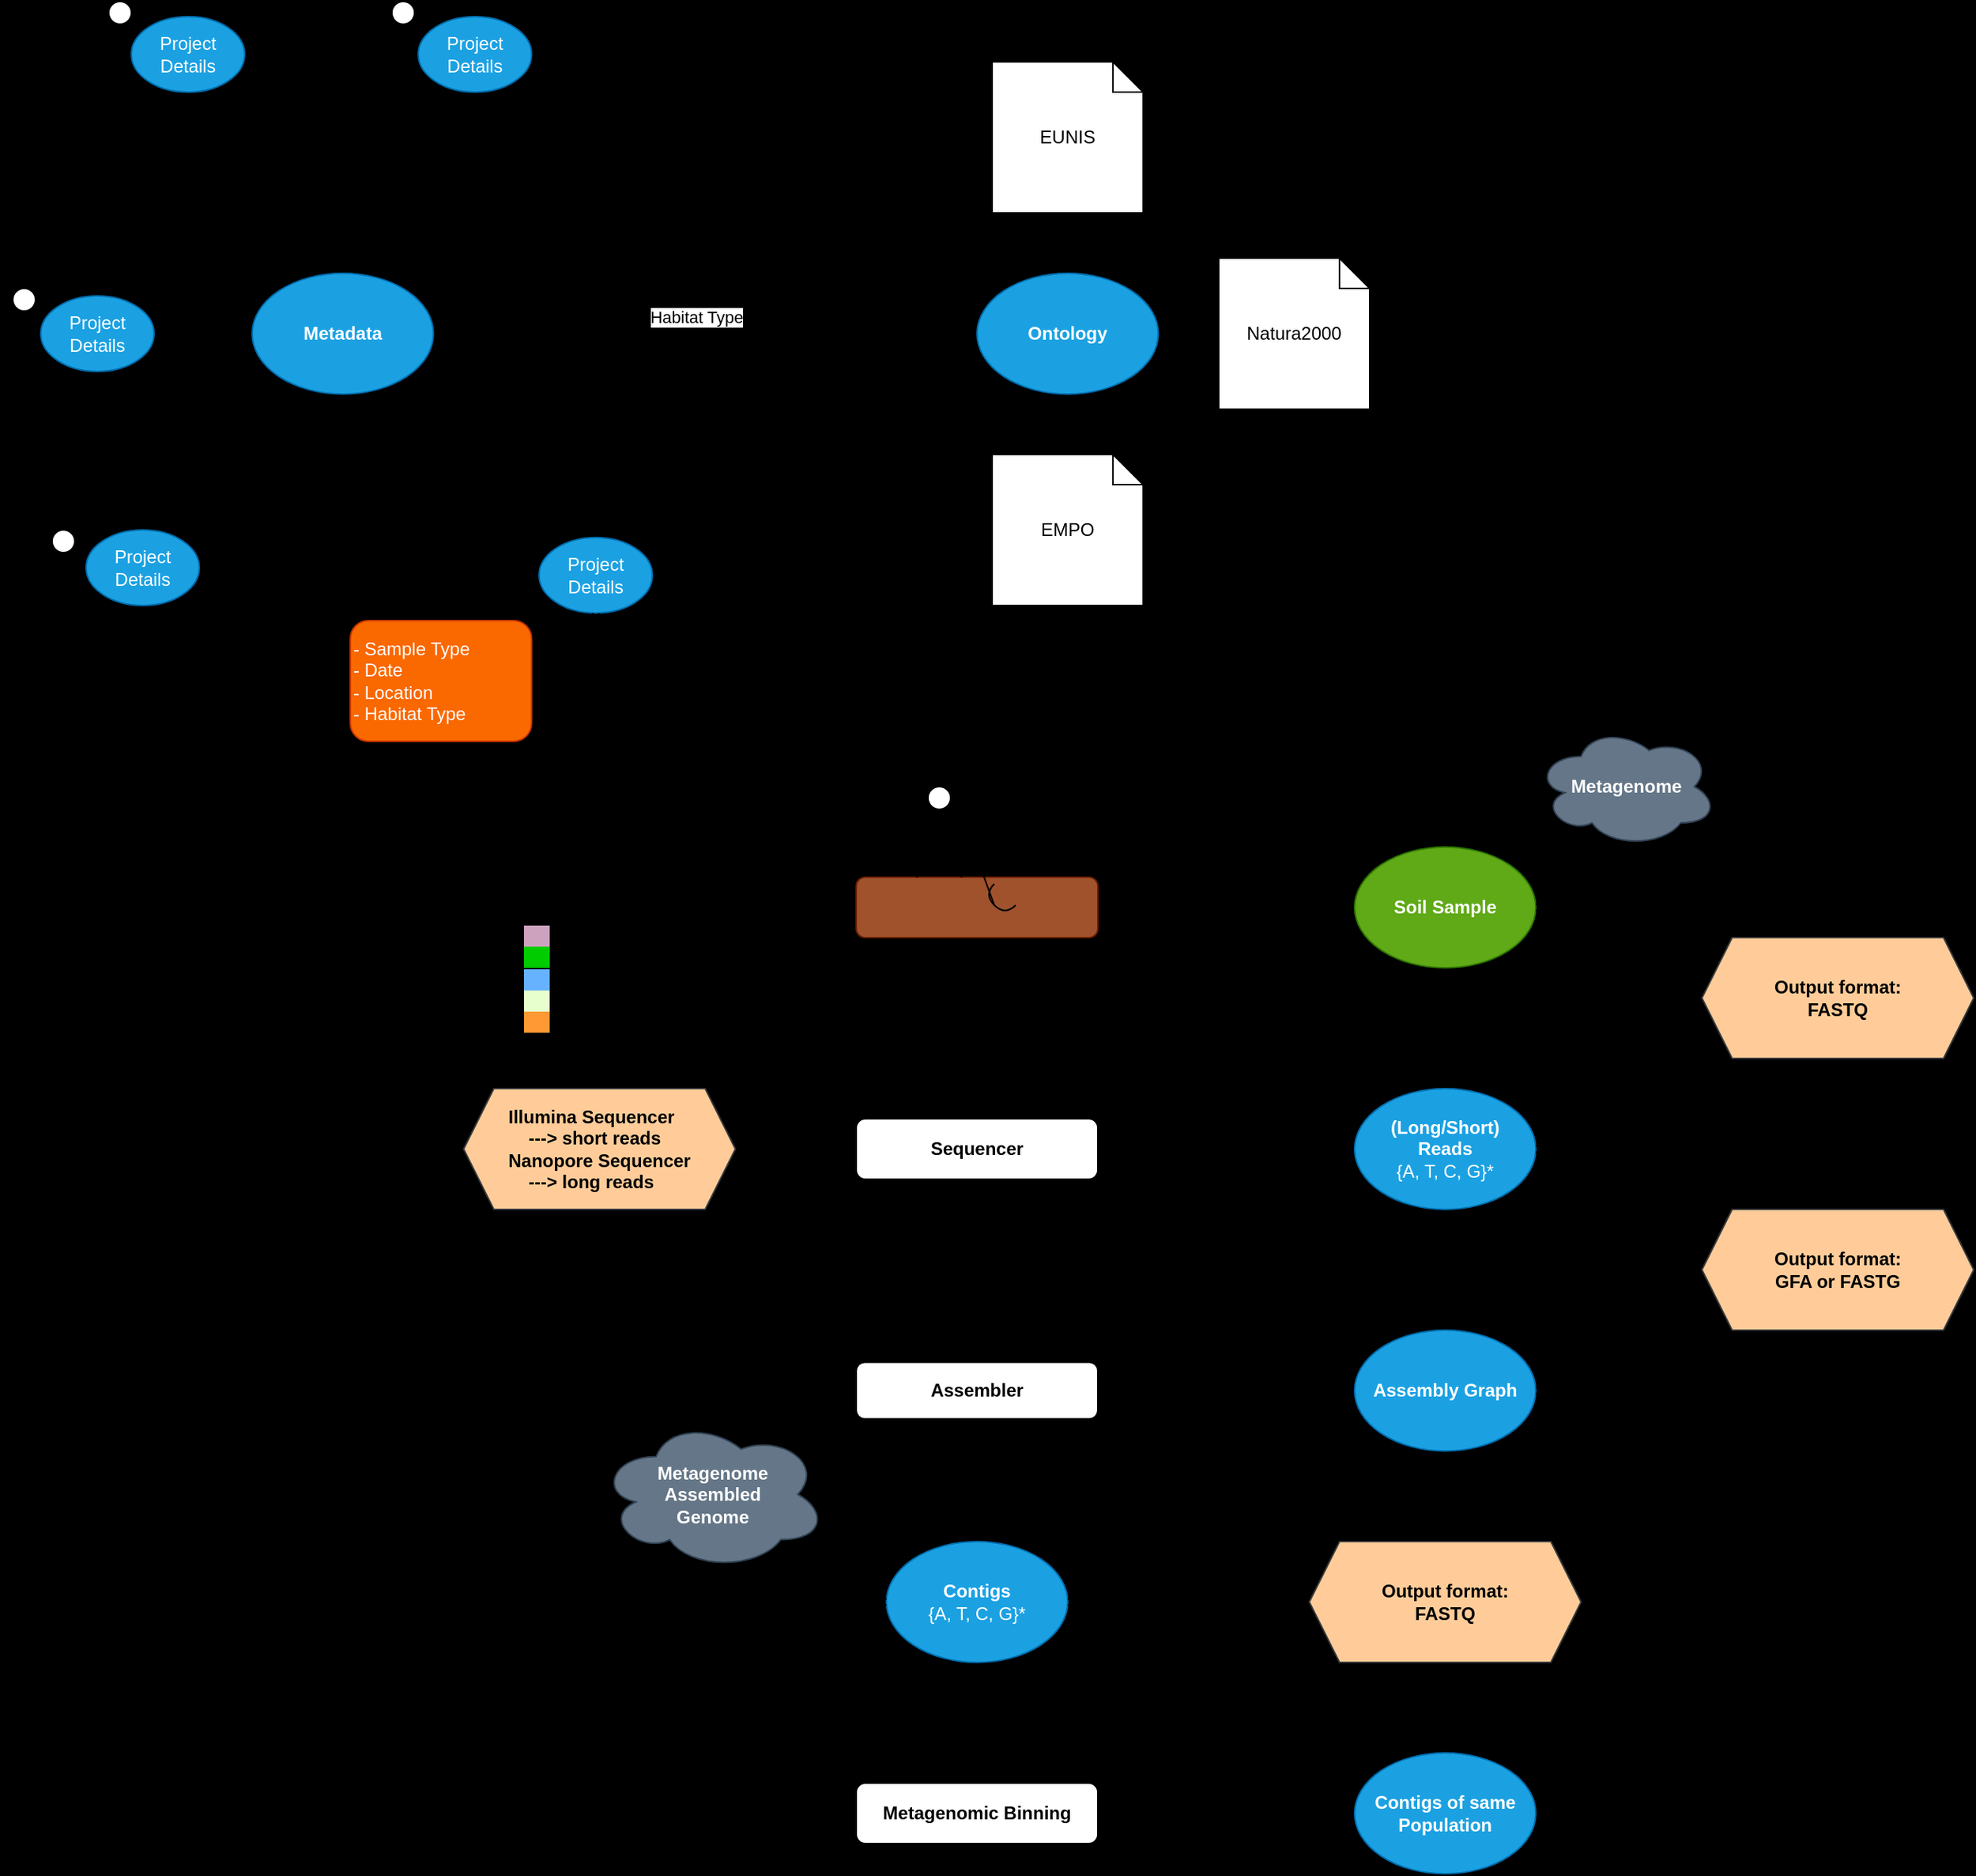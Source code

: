 <mxfile>
    <diagram id="C5RBs43oDa-KdzZeNtuy" name="Page-1">
        <mxGraphModel dx="1775" dy="1609" grid="1" gridSize="10" guides="1" tooltips="1" connect="1" arrows="1" fold="1" page="0" pageScale="1" pageWidth="827" pageHeight="1169" background="#000000" math="0" shadow="0">
            <root>
                <mxCell id="WIyWlLk6GJQsqaUBKTNV-0"/>
                <mxCell id="WIyWlLk6GJQsqaUBKTNV-1" parent="WIyWlLk6GJQsqaUBKTNV-0"/>
                <mxCell id="2fpuocFONdNeKfU6D-4X-15" style="edgeStyle=orthogonalEdgeStyle;rounded=0;orthogonalLoop=1;jettySize=auto;html=1;entryX=0;entryY=0.5;entryDx=0;entryDy=0;" parent="WIyWlLk6GJQsqaUBKTNV-1" source="WIyWlLk6GJQsqaUBKTNV-3" target="2fpuocFONdNeKfU6D-4X-12" edge="1">
                    <mxGeometry relative="1" as="geometry"/>
                </mxCell>
                <mxCell id="WIyWlLk6GJQsqaUBKTNV-3" value="" style="rounded=1;whiteSpace=wrap;html=1;fontSize=12;glass=0;strokeWidth=1;shadow=0;fillColor=#a0522d;fontColor=#ffffff;strokeColor=#6D1F00;" parent="WIyWlLk6GJQsqaUBKTNV-1" vertex="1">
                    <mxGeometry x="-40" y="40" width="160" height="40" as="geometry"/>
                </mxCell>
                <mxCell id="2fpuocFONdNeKfU6D-4X-17" style="edgeStyle=orthogonalEdgeStyle;rounded=0;orthogonalLoop=1;jettySize=auto;html=1;entryX=0;entryY=0.5;entryDx=0;entryDy=0;" parent="WIyWlLk6GJQsqaUBKTNV-1" source="WIyWlLk6GJQsqaUBKTNV-7" target="2fpuocFONdNeKfU6D-4X-13" edge="1">
                    <mxGeometry relative="1" as="geometry"/>
                </mxCell>
                <mxCell id="WIyWlLk6GJQsqaUBKTNV-7" value="Sequencer" style="rounded=1;whiteSpace=wrap;html=1;fontSize=12;glass=0;strokeWidth=1;shadow=0;fontStyle=1" parent="WIyWlLk6GJQsqaUBKTNV-1" vertex="1">
                    <mxGeometry x="-40" y="200" width="160" height="40" as="geometry"/>
                </mxCell>
                <mxCell id="-iJnX53TUhFI8j9bGqsz-6" style="edgeStyle=orthogonalEdgeStyle;rounded=0;orthogonalLoop=1;jettySize=auto;html=1;entryX=0.5;entryY=0;entryDx=0;entryDy=0;" parent="WIyWlLk6GJQsqaUBKTNV-1" source="WIyWlLk6GJQsqaUBKTNV-11" target="2fpuocFONdNeKfU6D-4X-14" edge="1">
                    <mxGeometry relative="1" as="geometry"/>
                </mxCell>
                <mxCell id="-iJnX53TUhFI8j9bGqsz-8" style="edgeStyle=orthogonalEdgeStyle;rounded=0;orthogonalLoop=1;jettySize=auto;html=1;entryX=0;entryY=0.5;entryDx=0;entryDy=0;" parent="WIyWlLk6GJQsqaUBKTNV-1" source="WIyWlLk6GJQsqaUBKTNV-11" target="-iJnX53TUhFI8j9bGqsz-7" edge="1">
                    <mxGeometry relative="1" as="geometry"/>
                </mxCell>
                <mxCell id="WIyWlLk6GJQsqaUBKTNV-11" value="Assembler" style="rounded=1;whiteSpace=wrap;html=1;fontSize=12;glass=0;strokeWidth=1;shadow=0;fontStyle=1" parent="WIyWlLk6GJQsqaUBKTNV-1" vertex="1">
                    <mxGeometry x="-40" y="361.25" width="160" height="37.5" as="geometry"/>
                </mxCell>
                <mxCell id="2fpuocFONdNeKfU6D-4X-25" style="edgeStyle=orthogonalEdgeStyle;rounded=0;orthogonalLoop=1;jettySize=auto;html=1;entryX=0;entryY=0.5;entryDx=0;entryDy=0;" parent="WIyWlLk6GJQsqaUBKTNV-1" source="2fpuocFONdNeKfU6D-4X-8" target="2fpuocFONdNeKfU6D-4X-24" edge="1">
                    <mxGeometry relative="1" as="geometry"/>
                </mxCell>
                <mxCell id="2fpuocFONdNeKfU6D-4X-8" value="Metagenomic Binning" style="rounded=1;whiteSpace=wrap;html=1;fontSize=12;glass=0;strokeWidth=1;shadow=0;fontStyle=1" parent="WIyWlLk6GJQsqaUBKTNV-1" vertex="1">
                    <mxGeometry x="-40" y="640" width="160" height="40" as="geometry"/>
                </mxCell>
                <mxCell id="2fpuocFONdNeKfU6D-4X-16" style="edgeStyle=orthogonalEdgeStyle;rounded=0;orthogonalLoop=1;jettySize=auto;html=1;entryX=0.5;entryY=0;entryDx=0;entryDy=0;" parent="WIyWlLk6GJQsqaUBKTNV-1" source="2fpuocFONdNeKfU6D-4X-12" target="WIyWlLk6GJQsqaUBKTNV-7" edge="1">
                    <mxGeometry relative="1" as="geometry">
                        <Array as="points">
                            <mxPoint x="350" y="140"/>
                            <mxPoint x="40" y="140"/>
                        </Array>
                    </mxGeometry>
                </mxCell>
                <mxCell id="2fpuocFONdNeKfU6D-4X-12" value="Soil Sample" style="ellipse;whiteSpace=wrap;html=1;fillColor=#60a917;fontColor=#ffffff;strokeColor=#2D7600;fontStyle=1" parent="WIyWlLk6GJQsqaUBKTNV-1" vertex="1">
                    <mxGeometry x="290" y="20" width="120" height="80" as="geometry"/>
                </mxCell>
                <mxCell id="2fpuocFONdNeKfU6D-4X-18" style="edgeStyle=orthogonalEdgeStyle;rounded=0;orthogonalLoop=1;jettySize=auto;html=1;entryX=0.5;entryY=0;entryDx=0;entryDy=0;" parent="WIyWlLk6GJQsqaUBKTNV-1" source="2fpuocFONdNeKfU6D-4X-13" target="WIyWlLk6GJQsqaUBKTNV-11" edge="1">
                    <mxGeometry relative="1" as="geometry">
                        <Array as="points">
                            <mxPoint x="350" y="300"/>
                            <mxPoint x="40" y="300"/>
                        </Array>
                    </mxGeometry>
                </mxCell>
                <mxCell id="2fpuocFONdNeKfU6D-4X-13" value="&lt;b style=&quot;color: rgb(255, 255, 255);&quot;&gt;(Long/Short)&lt;br&gt;Reads&lt;/b&gt;&lt;br style=&quot;color: rgb(255, 255, 255);&quot;&gt;{A, T, C, G}*" style="ellipse;whiteSpace=wrap;html=1;fillColor=#1ba1e2;fontColor=#ffffff;strokeColor=#006EAF;" parent="WIyWlLk6GJQsqaUBKTNV-1" vertex="1">
                    <mxGeometry x="290" y="180" width="120" height="80" as="geometry"/>
                </mxCell>
                <mxCell id="-iJnX53TUhFI8j9bGqsz-9" style="edgeStyle=orthogonalEdgeStyle;rounded=0;orthogonalLoop=1;jettySize=auto;html=1;" parent="WIyWlLk6GJQsqaUBKTNV-1" source="2fpuocFONdNeKfU6D-4X-14" target="2fpuocFONdNeKfU6D-4X-8" edge="1">
                    <mxGeometry relative="1" as="geometry"/>
                </mxCell>
                <mxCell id="2fpuocFONdNeKfU6D-4X-14" value="&lt;b style=&quot;color: rgb(255, 255, 255);&quot;&gt;Contigs&lt;/b&gt;&lt;br style=&quot;color: rgb(255, 255, 255);&quot;&gt;{A, T, C, G}*" style="ellipse;whiteSpace=wrap;html=1;fillColor=#1ba1e2;fontColor=#ffffff;strokeColor=#006EAF;" parent="WIyWlLk6GJQsqaUBKTNV-1" vertex="1">
                    <mxGeometry x="-20" y="480" width="120" height="80" as="geometry"/>
                </mxCell>
                <mxCell id="ezoXnTeMUuSYddB59D9g-24" style="edgeStyle=orthogonalEdgeStyle;rounded=0;orthogonalLoop=1;jettySize=auto;html=1;entryX=1;entryY=0.5;entryDx=0;entryDy=0;exitX=0;exitY=0.333;exitDx=0;exitDy=0;exitPerimeter=0;dashed=1;dashPattern=12 12;" parent="WIyWlLk6GJQsqaUBKTNV-1" source="2fpuocFONdNeKfU6D-4X-21" target="ezoXnTeMUuSYddB59D9g-13" edge="1">
                    <mxGeometry relative="1" as="geometry"/>
                </mxCell>
                <mxCell id="2fpuocFONdNeKfU6D-4X-21" value="" style="shape=umlActor;verticalLabelPosition=bottom;verticalAlign=top;html=1;outlineConnect=0;" parent="WIyWlLk6GJQsqaUBKTNV-1" vertex="1">
                    <mxGeometry y="-20" width="30" height="60" as="geometry"/>
                </mxCell>
                <mxCell id="2fpuocFONdNeKfU6D-4X-23" value="&lt;p style=&quot;line-height: 120%;&quot;&gt;&lt;/p&gt;&lt;h1&gt;MDM Data&lt;/h1&gt;&lt;p&gt;&lt;i&gt;Legend&lt;/i&gt;&lt;/p&gt;&lt;p&gt;&lt;/p&gt;&lt;ul&gt;&lt;li&gt;&amp;nbsp; &amp;nbsp; &amp;nbsp;: Process&lt;/li&gt;&lt;li&gt;&lt;span style=&quot;background-color: rgb(205, 162, 190);&quot;&gt;&amp;nbsp; &amp;nbsp; &amp;nbsp;&lt;/span&gt;: Also known as&lt;br&gt;&lt;/li&gt;&lt;li&gt;&lt;span style=&quot;background-color: rgb(0, 204, 0);&quot;&gt;&amp;nbsp; &amp;nbsp; &amp;nbsp;&lt;/span&gt;: Physical Output&lt;/li&gt;&lt;li&gt;&lt;span style=&quot;background-color: rgb(102, 178, 255);&quot;&gt;&amp;nbsp; &amp;nbsp; &amp;nbsp;&lt;/span&gt;: Digital Output&lt;/li&gt;&lt;li&gt;&lt;span style=&quot;background-color: rgb(230, 255, 204);&quot;&gt;&amp;nbsp; &amp;nbsp; &amp;nbsp;&lt;/span&gt;: Additional Information&lt;/li&gt;&lt;li&gt;&lt;span style=&quot;background-color: rgb(255, 153, 51);&quot;&gt;&amp;nbsp; &amp;nbsp; &amp;nbsp;&lt;/span&gt;: Contains&lt;/li&gt;&lt;/ul&gt;&lt;p&gt;&lt;/p&gt;" style="text;html=1;strokeColor=none;fillColor=none;spacing=5;spacingTop=-20;whiteSpace=wrap;overflow=hidden;rounded=0;" parent="WIyWlLk6GJQsqaUBKTNV-1" vertex="1">
                    <mxGeometry x="-305" y="-20" width="190" height="180" as="geometry"/>
                </mxCell>
                <mxCell id="2fpuocFONdNeKfU6D-4X-24" value="&lt;b&gt;Contigs of same Population&lt;/b&gt;" style="ellipse;whiteSpace=wrap;html=1;fillColor=#1ba1e2;fontColor=#ffffff;strokeColor=#006EAF;" parent="WIyWlLk6GJQsqaUBKTNV-1" vertex="1">
                    <mxGeometry x="290" y="620" width="120" height="80" as="geometry"/>
                </mxCell>
                <mxCell id="2fpuocFONdNeKfU6D-4X-29" style="edgeStyle=orthogonalEdgeStyle;rounded=0;orthogonalLoop=1;jettySize=auto;html=1;entryX=1;entryY=0.5;entryDx=0;entryDy=0;exitX=0.55;exitY=0.95;exitDx=0;exitDy=0;exitPerimeter=0;shape=link;" parent="WIyWlLk6GJQsqaUBKTNV-1" source="2fpuocFONdNeKfU6D-4X-26" target="2fpuocFONdNeKfU6D-4X-12" edge="1">
                    <mxGeometry relative="1" as="geometry">
                        <Array as="points">
                            <mxPoint x="476" y="60"/>
                        </Array>
                    </mxGeometry>
                </mxCell>
                <mxCell id="2fpuocFONdNeKfU6D-4X-26" value="Metagenome" style="ellipse;shape=cloud;whiteSpace=wrap;html=1;fillColor=#647687;fontColor=#ffffff;strokeColor=#314354;fontStyle=1" parent="WIyWlLk6GJQsqaUBKTNV-1" vertex="1">
                    <mxGeometry x="410" y="-60" width="120" height="80" as="geometry"/>
                </mxCell>
                <mxCell id="-iJnX53TUhFI8j9bGqsz-5" style="edgeStyle=orthogonalEdgeStyle;rounded=0;orthogonalLoop=1;jettySize=auto;html=1;entryX=0;entryY=0.5;entryDx=0;entryDy=0;exitX=0.55;exitY=0.95;exitDx=0;exitDy=0;exitPerimeter=0;shape=link;" parent="WIyWlLk6GJQsqaUBKTNV-1" source="2fpuocFONdNeKfU6D-4X-30" target="2fpuocFONdNeKfU6D-4X-14" edge="1">
                    <mxGeometry relative="1" as="geometry">
                        <Array as="points">
                            <mxPoint x="-127" y="520"/>
                        </Array>
                    </mxGeometry>
                </mxCell>
                <mxCell id="2fpuocFONdNeKfU6D-4X-30" value="Metagenome&lt;br&gt;Assembled&lt;br&gt;Genome" style="ellipse;shape=cloud;whiteSpace=wrap;html=1;fillColor=#647687;fontColor=#ffffff;strokeColor=#314354;fontStyle=1" parent="WIyWlLk6GJQsqaUBKTNV-1" vertex="1">
                    <mxGeometry x="-210" y="398.75" width="150" height="100" as="geometry"/>
                </mxCell>
                <mxCell id="-iJnX53TUhFI8j9bGqsz-1" style="edgeStyle=orthogonalEdgeStyle;rounded=0;orthogonalLoop=1;jettySize=auto;html=1;shape=link;entryX=1;entryY=0.5;entryDx=0;entryDy=0;" parent="WIyWlLk6GJQsqaUBKTNV-1" source="-iJnX53TUhFI8j9bGqsz-0" target="2fpuocFONdNeKfU6D-4X-13" edge="1">
                    <mxGeometry relative="1" as="geometry">
                        <mxPoint x="400" y="180" as="targetPoint"/>
                    </mxGeometry>
                </mxCell>
                <mxCell id="-iJnX53TUhFI8j9bGqsz-0" value="&lt;div style=&quot;&quot;&gt;&lt;span style=&quot;background-color: initial;&quot;&gt;Output format:&lt;/span&gt;&lt;/div&gt;&lt;div style=&quot;&quot;&gt;&lt;span style=&quot;background-color: initial;&quot;&gt;FASTQ&lt;/span&gt;&lt;br&gt;&lt;/div&gt;" style="shape=hexagon;perimeter=hexagonPerimeter2;whiteSpace=wrap;html=1;fixedSize=1;fillColor=#ffcc99;strokeColor=#36393d;fontStyle=1" parent="WIyWlLk6GJQsqaUBKTNV-1" vertex="1">
                    <mxGeometry x="520" y="80" width="180" height="80" as="geometry"/>
                </mxCell>
                <mxCell id="-iJnX53TUhFI8j9bGqsz-4" style="edgeStyle=orthogonalEdgeStyle;rounded=0;orthogonalLoop=1;jettySize=auto;html=1;shape=link;" parent="WIyWlLk6GJQsqaUBKTNV-1" source="-iJnX53TUhFI8j9bGqsz-3" target="WIyWlLk6GJQsqaUBKTNV-7" edge="1">
                    <mxGeometry relative="1" as="geometry"/>
                </mxCell>
                <mxCell id="-iJnX53TUhFI8j9bGqsz-3" value="&lt;div style=&quot;text-align: left;&quot;&gt;&lt;div&gt;Illumina Sequencer&lt;/div&gt;&lt;div&gt;&amp;nbsp; &amp;nbsp; ---&amp;gt; short reads&lt;/div&gt;&lt;div&gt;&lt;span style=&quot;background-color: initial;&quot;&gt;Nanopore Sequencer&lt;/span&gt;&lt;/div&gt;&lt;div&gt;&lt;span style=&quot;background-color: initial;&quot;&gt;&amp;nbsp; &amp;nbsp; ---&amp;gt; long reads&lt;/span&gt;&lt;/div&gt;&lt;/div&gt;" style="shape=hexagon;perimeter=hexagonPerimeter2;whiteSpace=wrap;html=1;fixedSize=1;fillColor=#ffcc99;strokeColor=#36393d;fontStyle=1" parent="WIyWlLk6GJQsqaUBKTNV-1" vertex="1">
                    <mxGeometry x="-300" y="180" width="180" height="80" as="geometry"/>
                </mxCell>
                <mxCell id="-iJnX53TUhFI8j9bGqsz-7" value="&lt;b&gt;Assembly Graph&lt;/b&gt;" style="ellipse;whiteSpace=wrap;html=1;fillColor=#1ba1e2;fontColor=#ffffff;strokeColor=#006EAF;" parent="WIyWlLk6GJQsqaUBKTNV-1" vertex="1">
                    <mxGeometry x="290" y="340" width="120" height="80" as="geometry"/>
                </mxCell>
                <mxCell id="-iJnX53TUhFI8j9bGqsz-10" value="" style="shape=requiredInterface;html=1;verticalLabelPosition=bottom;sketch=0;rotation=135;" parent="WIyWlLk6GJQsqaUBKTNV-1" vertex="1">
                    <mxGeometry x="50" y="45" width="10" height="20" as="geometry"/>
                </mxCell>
                <mxCell id="-iJnX53TUhFI8j9bGqsz-12" value="" style="endArrow=none;html=1;rounded=0;entryX=1;entryY=0.5;entryDx=0;entryDy=0;entryPerimeter=0;" parent="WIyWlLk6GJQsqaUBKTNV-1" target="-iJnX53TUhFI8j9bGqsz-10" edge="1">
                    <mxGeometry width="50" height="50" relative="1" as="geometry">
                        <mxPoint x="30" as="sourcePoint"/>
                        <mxPoint x="80" y="-50" as="targetPoint"/>
                        <Array as="points"/>
                    </mxGeometry>
                </mxCell>
                <mxCell id="-iJnX53TUhFI8j9bGqsz-14" value="I'm extracting a sample!" style="text;html=1;strokeColor=none;fillColor=none;align=left;verticalAlign=middle;whiteSpace=wrap;rounded=0;" parent="WIyWlLk6GJQsqaUBKTNV-1" vertex="1">
                    <mxGeometry x="30" y="-40" width="100" height="30" as="geometry"/>
                </mxCell>
                <mxCell id="-iJnX53TUhFI8j9bGqsz-16" style="edgeStyle=orthogonalEdgeStyle;rounded=0;orthogonalLoop=1;jettySize=auto;html=1;entryX=1;entryY=0.5;entryDx=0;entryDy=0;shape=link;" parent="WIyWlLk6GJQsqaUBKTNV-1" source="-iJnX53TUhFI8j9bGqsz-15" target="-iJnX53TUhFI8j9bGqsz-7" edge="1">
                    <mxGeometry relative="1" as="geometry"/>
                </mxCell>
                <mxCell id="-iJnX53TUhFI8j9bGqsz-15" value="&lt;div style=&quot;&quot;&gt;&lt;span style=&quot;background-color: initial;&quot;&gt;Output format:&lt;/span&gt;&lt;/div&gt;&lt;div style=&quot;&quot;&gt;&lt;span style=&quot;background-color: initial;&quot;&gt;GFA or FASTG&lt;/span&gt;&lt;br&gt;&lt;/div&gt;" style="shape=hexagon;perimeter=hexagonPerimeter2;whiteSpace=wrap;html=1;fixedSize=1;fillColor=#ffcc99;strokeColor=#36393d;fontStyle=1" parent="WIyWlLk6GJQsqaUBKTNV-1" vertex="1">
                    <mxGeometry x="520" y="260" width="180" height="80" as="geometry"/>
                </mxCell>
                <mxCell id="-iJnX53TUhFI8j9bGqsz-18" style="edgeStyle=orthogonalEdgeStyle;rounded=0;orthogonalLoop=1;jettySize=auto;html=1;entryX=1;entryY=0.5;entryDx=0;entryDy=0;shape=link;" parent="WIyWlLk6GJQsqaUBKTNV-1" source="-iJnX53TUhFI8j9bGqsz-17" target="2fpuocFONdNeKfU6D-4X-14" edge="1">
                    <mxGeometry relative="1" as="geometry"/>
                </mxCell>
                <mxCell id="-iJnX53TUhFI8j9bGqsz-17" value="&lt;div style=&quot;text-align: left;&quot;&gt;&lt;span style=&quot;background-color: initial;&quot;&gt;Output format:&lt;/span&gt;&lt;/div&gt;&lt;div style=&quot;&quot;&gt;&lt;span style=&quot;background-color: initial;&quot;&gt;FASTQ&lt;/span&gt;&lt;br&gt;&lt;/div&gt;" style="shape=hexagon;perimeter=hexagonPerimeter2;whiteSpace=wrap;html=1;fixedSize=1;fillColor=#ffcc99;strokeColor=#36393d;fontStyle=1" parent="WIyWlLk6GJQsqaUBKTNV-1" vertex="1">
                    <mxGeometry x="260" y="480" width="180" height="80" as="geometry"/>
                </mxCell>
                <mxCell id="ezoXnTeMUuSYddB59D9g-1" value="" style="shape=umlActor;verticalLabelPosition=bottom;verticalAlign=top;html=1;outlineConnect=0;" parent="WIyWlLk6GJQsqaUBKTNV-1" vertex="1">
                    <mxGeometry x="-542.5" y="-540" width="30" height="60" as="geometry"/>
                </mxCell>
                <mxCell id="ezoXnTeMUuSYddB59D9g-2" value="" style="shape=umlActor;verticalLabelPosition=bottom;verticalAlign=top;html=1;outlineConnect=0;" parent="WIyWlLk6GJQsqaUBKTNV-1" vertex="1">
                    <mxGeometry x="-355" y="-540" width="30" height="60" as="geometry"/>
                </mxCell>
                <mxCell id="ezoXnTeMUuSYddB59D9g-3" value="" style="shape=umlActor;verticalLabelPosition=bottom;verticalAlign=top;html=1;outlineConnect=0;" parent="WIyWlLk6GJQsqaUBKTNV-1" vertex="1">
                    <mxGeometry x="-606" y="-350" width="30" height="60" as="geometry"/>
                </mxCell>
                <mxCell id="ezoXnTeMUuSYddB59D9g-6" value="" style="shape=umlActor;verticalLabelPosition=bottom;verticalAlign=top;html=1;outlineConnect=0;" parent="WIyWlLk6GJQsqaUBKTNV-1" vertex="1">
                    <mxGeometry x="-580" y="-190" width="30" height="60" as="geometry"/>
                </mxCell>
                <mxCell id="ezoXnTeMUuSYddB59D9g-19" style="edgeStyle=orthogonalEdgeStyle;rounded=0;orthogonalLoop=1;jettySize=auto;html=1;" parent="WIyWlLk6GJQsqaUBKTNV-1" source="ezoXnTeMUuSYddB59D9g-8" target="ezoXnTeMUuSYddB59D9g-17" edge="1">
                    <mxGeometry relative="1" as="geometry"/>
                </mxCell>
                <mxCell id="ezoXnTeMUuSYddB59D9g-8" value="Project Details" style="ellipse;whiteSpace=wrap;html=1;fillColor=#1ba1e2;fontColor=#ffffff;strokeColor=#006EAF;" parent="WIyWlLk6GJQsqaUBKTNV-1" vertex="1">
                    <mxGeometry x="-580" y="-345" width="75" height="50" as="geometry"/>
                </mxCell>
                <mxCell id="ezoXnTeMUuSYddB59D9g-18" style="edgeStyle=orthogonalEdgeStyle;rounded=0;orthogonalLoop=1;jettySize=auto;html=1;entryX=1;entryY=0;entryDx=0;entryDy=0;" parent="WIyWlLk6GJQsqaUBKTNV-1" source="ezoXnTeMUuSYddB59D9g-9" target="ezoXnTeMUuSYddB59D9g-17" edge="1">
                    <mxGeometry relative="1" as="geometry"/>
                </mxCell>
                <mxCell id="ezoXnTeMUuSYddB59D9g-9" value="Project Details" style="ellipse;whiteSpace=wrap;html=1;fillColor=#1ba1e2;fontColor=#ffffff;strokeColor=#006EAF;" parent="WIyWlLk6GJQsqaUBKTNV-1" vertex="1">
                    <mxGeometry x="-330" y="-530" width="75" height="50" as="geometry"/>
                </mxCell>
                <mxCell id="ezoXnTeMUuSYddB59D9g-28" style="edgeStyle=orthogonalEdgeStyle;rounded=0;orthogonalLoop=1;jettySize=auto;html=1;entryX=0;entryY=0;entryDx=0;entryDy=0;exitX=0.5;exitY=1;exitDx=0;exitDy=0;" parent="WIyWlLk6GJQsqaUBKTNV-1" source="ezoXnTeMUuSYddB59D9g-10" target="ezoXnTeMUuSYddB59D9g-17" edge="1">
                    <mxGeometry relative="1" as="geometry"/>
                </mxCell>
                <mxCell id="ezoXnTeMUuSYddB59D9g-10" value="Project Details" style="ellipse;whiteSpace=wrap;html=1;fillColor=#1ba1e2;fontColor=#ffffff;strokeColor=#006EAF;" parent="WIyWlLk6GJQsqaUBKTNV-1" vertex="1">
                    <mxGeometry x="-520" y="-530" width="75" height="50" as="geometry"/>
                </mxCell>
                <mxCell id="ezoXnTeMUuSYddB59D9g-20" style="edgeStyle=orthogonalEdgeStyle;rounded=0;orthogonalLoop=1;jettySize=auto;html=1;entryX=0;entryY=1;entryDx=0;entryDy=0;" parent="WIyWlLk6GJQsqaUBKTNV-1" source="ezoXnTeMUuSYddB59D9g-11" target="ezoXnTeMUuSYddB59D9g-17" edge="1">
                    <mxGeometry relative="1" as="geometry"/>
                </mxCell>
                <mxCell id="ezoXnTeMUuSYddB59D9g-11" value="Project Details" style="ellipse;whiteSpace=wrap;html=1;fillColor=#1ba1e2;fontColor=#ffffff;strokeColor=#006EAF;" parent="WIyWlLk6GJQsqaUBKTNV-1" vertex="1">
                    <mxGeometry x="-550" y="-190" width="75" height="50" as="geometry"/>
                </mxCell>
                <mxCell id="ezoXnTeMUuSYddB59D9g-21" style="edgeStyle=orthogonalEdgeStyle;rounded=0;orthogonalLoop=1;jettySize=auto;html=1;entryX=1;entryY=1;entryDx=0;entryDy=0;" parent="WIyWlLk6GJQsqaUBKTNV-1" source="ezoXnTeMUuSYddB59D9g-13" target="ezoXnTeMUuSYddB59D9g-17" edge="1">
                    <mxGeometry relative="1" as="geometry"/>
                </mxCell>
                <mxCell id="ezoXnTeMUuSYddB59D9g-13" value="Project Details" style="ellipse;whiteSpace=wrap;html=1;fillColor=#1ba1e2;fontColor=#ffffff;strokeColor=#006EAF;" parent="WIyWlLk6GJQsqaUBKTNV-1" vertex="1">
                    <mxGeometry x="-250" y="-185" width="75" height="50" as="geometry"/>
                </mxCell>
                <mxCell id="ezoXnTeMUuSYddB59D9g-15" style="edgeStyle=orthogonalEdgeStyle;rounded=0;orthogonalLoop=1;jettySize=auto;html=1;shape=link;" parent="WIyWlLk6GJQsqaUBKTNV-1" source="ezoXnTeMUuSYddB59D9g-14" target="ezoXnTeMUuSYddB59D9g-13" edge="1">
                    <mxGeometry relative="1" as="geometry"/>
                </mxCell>
                <mxCell id="ezoXnTeMUuSYddB59D9g-14" value="- Sample Type&lt;br&gt;- Date&lt;br&gt;- Location&lt;br&gt;- Habitat Type" style="rounded=1;whiteSpace=wrap;html=1;align=left;fillColor=#fa6800;fontColor=#FFFFFF;strokeColor=#C73500;" parent="WIyWlLk6GJQsqaUBKTNV-1" vertex="1">
                    <mxGeometry x="-375" y="-130" width="120" height="80" as="geometry"/>
                </mxCell>
                <mxCell id="ezoXnTeMUuSYddB59D9g-33" style="edgeStyle=orthogonalEdgeStyle;rounded=0;orthogonalLoop=1;jettySize=auto;html=1;entryX=0;entryY=0.5;entryDx=0;entryDy=0;shape=flexArrow;width=5;endWidth=10;startArrow=none;startWidth=10;startFill=0;" parent="WIyWlLk6GJQsqaUBKTNV-1" source="ezoXnTeMUuSYddB59D9g-17" target="ezoXnTeMUuSYddB59D9g-29" edge="1">
                    <mxGeometry relative="1" as="geometry"/>
                </mxCell>
                <mxCell id="ezoXnTeMUuSYddB59D9g-35" value="Habitat Type" style="edgeLabel;html=1;align=center;verticalAlign=middle;resizable=0;points=[];rotation=0;" parent="ezoXnTeMUuSYddB59D9g-33" vertex="1" connectable="0">
                    <mxGeometry x="-0.033" relative="1" as="geometry">
                        <mxPoint y="-11" as="offset"/>
                    </mxGeometry>
                </mxCell>
                <mxCell id="ezoXnTeMUuSYddB59D9g-17" value="&lt;b&gt;Metadata&lt;/b&gt;" style="ellipse;whiteSpace=wrap;html=1;fillColor=#1ba1e2;fontColor=#ffffff;strokeColor=#006EAF;" parent="WIyWlLk6GJQsqaUBKTNV-1" vertex="1">
                    <mxGeometry x="-440" y="-360" width="120" height="80" as="geometry"/>
                </mxCell>
                <mxCell id="ezoXnTeMUuSYddB59D9g-30" style="edgeStyle=orthogonalEdgeStyle;rounded=0;orthogonalLoop=1;jettySize=auto;html=1;entryX=0.5;entryY=0;entryDx=0;entryDy=0;" parent="WIyWlLk6GJQsqaUBKTNV-1" source="ezoXnTeMUuSYddB59D9g-25" target="ezoXnTeMUuSYddB59D9g-29" edge="1">
                    <mxGeometry relative="1" as="geometry"/>
                </mxCell>
                <mxCell id="ezoXnTeMUuSYddB59D9g-25" value="EUNIS" style="shape=note;size=20;whiteSpace=wrap;html=1;" parent="WIyWlLk6GJQsqaUBKTNV-1" vertex="1">
                    <mxGeometry x="50" y="-500" width="100" height="100" as="geometry"/>
                </mxCell>
                <mxCell id="ezoXnTeMUuSYddB59D9g-32" style="edgeStyle=orthogonalEdgeStyle;rounded=0;orthogonalLoop=1;jettySize=auto;html=1;entryX=1;entryY=0.5;entryDx=0;entryDy=0;" parent="WIyWlLk6GJQsqaUBKTNV-1" source="ezoXnTeMUuSYddB59D9g-26" target="ezoXnTeMUuSYddB59D9g-29" edge="1">
                    <mxGeometry relative="1" as="geometry"/>
                </mxCell>
                <mxCell id="ezoXnTeMUuSYddB59D9g-26" value="Natura2000" style="shape=note;size=20;whiteSpace=wrap;html=1;" parent="WIyWlLk6GJQsqaUBKTNV-1" vertex="1">
                    <mxGeometry x="200" y="-370" width="100" height="100" as="geometry"/>
                </mxCell>
                <mxCell id="ezoXnTeMUuSYddB59D9g-31" style="edgeStyle=orthogonalEdgeStyle;rounded=0;orthogonalLoop=1;jettySize=auto;html=1;entryX=0.5;entryY=1;entryDx=0;entryDy=0;" parent="WIyWlLk6GJQsqaUBKTNV-1" source="ezoXnTeMUuSYddB59D9g-27" target="ezoXnTeMUuSYddB59D9g-29" edge="1">
                    <mxGeometry relative="1" as="geometry"/>
                </mxCell>
                <mxCell id="ezoXnTeMUuSYddB59D9g-27" value="EMPO" style="shape=note;size=20;whiteSpace=wrap;html=1;" parent="WIyWlLk6GJQsqaUBKTNV-1" vertex="1">
                    <mxGeometry x="50" y="-240" width="100" height="100" as="geometry"/>
                </mxCell>
                <mxCell id="ezoXnTeMUuSYddB59D9g-29" value="&lt;b&gt;Ontology&lt;/b&gt;" style="ellipse;whiteSpace=wrap;html=1;fillColor=#1ba1e2;fontColor=#ffffff;strokeColor=#006EAF;" parent="WIyWlLk6GJQsqaUBKTNV-1" vertex="1">
                    <mxGeometry x="40" y="-360" width="120" height="80" as="geometry"/>
                </mxCell>
            </root>
        </mxGraphModel>
    </diagram>
</mxfile>